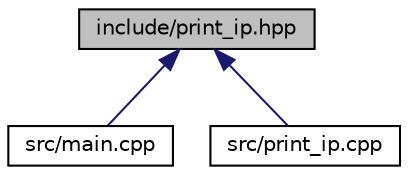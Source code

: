 digraph "include/print_ip.hpp"
{
 // LATEX_PDF_SIZE
  edge [fontname="Helvetica",fontsize="10",labelfontname="Helvetica",labelfontsize="10"];
  node [fontname="Helvetica",fontsize="10",shape=record];
  Node1 [label="include/print_ip.hpp",height=0.2,width=0.4,color="black", fillcolor="grey75", style="filled", fontcolor="black",tooltip="Файл печати ip адреса из различных объектов"];
  Node1 -> Node2 [dir="back",color="midnightblue",fontsize="10",style="solid"];
  Node2 [label="src/main.cpp",height=0.2,width=0.4,color="black", fillcolor="white", style="filled",URL="$main_8cpp.html",tooltip="Главный файл программы"];
  Node1 -> Node3 [dir="back",color="midnightblue",fontsize="10",style="solid"];
  Node3 [label="src/print_ip.cpp",height=0.2,width=0.4,color="black", fillcolor="white", style="filled",URL="$print__ip_8cpp.html",tooltip="Файл реализаций функций вывода ip адреса"];
}
